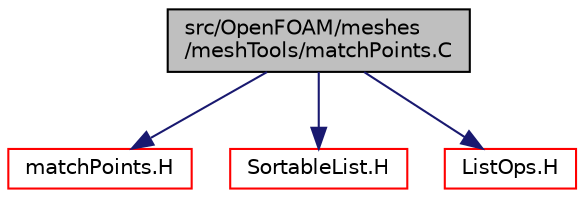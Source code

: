 digraph "src/OpenFOAM/meshes/meshTools/matchPoints.C"
{
  bgcolor="transparent";
  edge [fontname="Helvetica",fontsize="10",labelfontname="Helvetica",labelfontsize="10"];
  node [fontname="Helvetica",fontsize="10",shape=record];
  Node0 [label="src/OpenFOAM/meshes\l/meshTools/matchPoints.C",height=0.2,width=0.4,color="black", fillcolor="grey75", style="filled", fontcolor="black"];
  Node0 -> Node1 [color="midnightblue",fontsize="10",style="solid",fontname="Helvetica"];
  Node1 [label="matchPoints.H",height=0.2,width=0.4,color="red",URL="$a12140.html",tooltip="Determine correspondence between points. See below. "];
  Node0 -> Node124 [color="midnightblue",fontsize="10",style="solid",fontname="Helvetica"];
  Node124 [label="SortableList.H",height=0.2,width=0.4,color="red",URL="$a09440.html"];
  Node0 -> Node88 [color="midnightblue",fontsize="10",style="solid",fontname="Helvetica"];
  Node88 [label="ListOps.H",height=0.2,width=0.4,color="red",URL="$a09389.html",tooltip="Various functions to operate on Lists. "];
}
